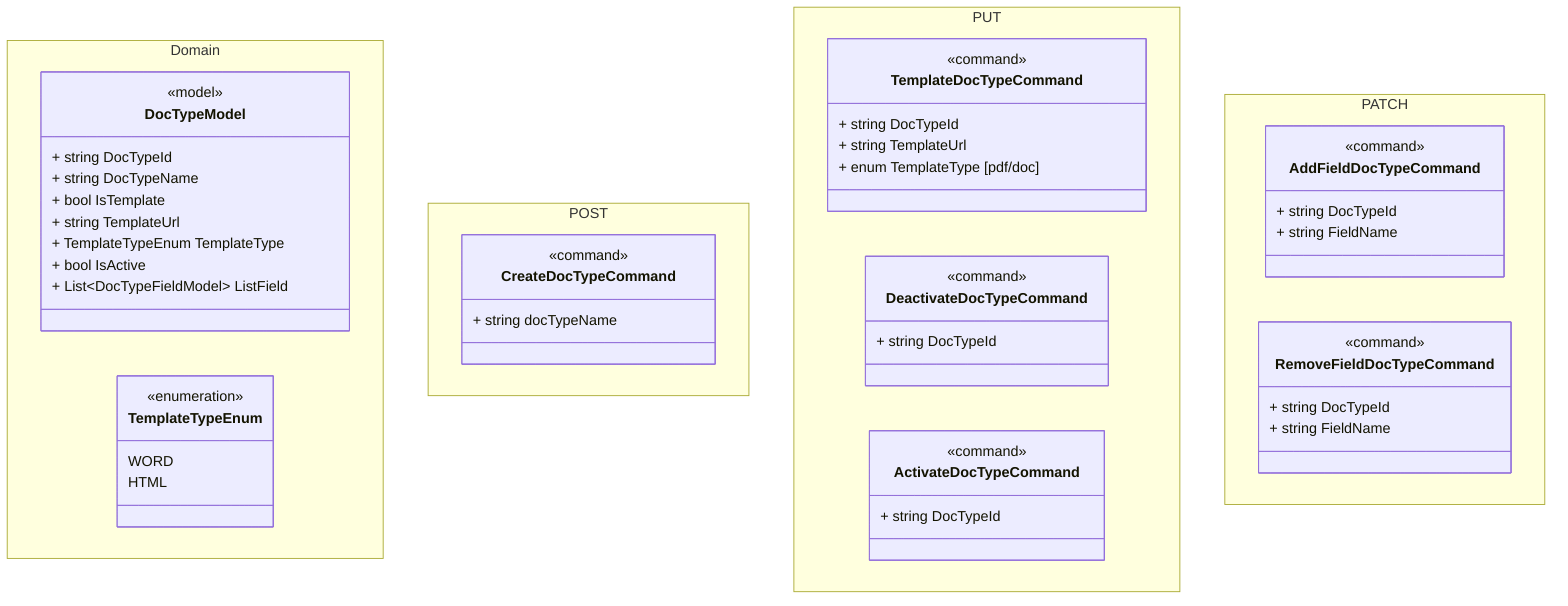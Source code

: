 classDiagram
	namespace Domain {
		class DocTypeModel{
			<<model>>
			+ string DocTypeId
			+ string DocTypeName
			+ bool IsTemplate
			+ string TemplateUrl
			+ TemplateTypeEnum TemplateType
			+ bool IsActive
			+ List~DocTypeFieldModel~ ListField
		}

		class TemplateTypeEnum{
			<<enumeration>>
			WORD
			HTML
		}
	}

	namespace POST {
		class CreateDocTypeCommand{
			<<command>>
			+ string docTypeName
		}
	}

	namespace PUT {
		class TemplateDocTypeCommand{
			<<command>>
			+ string DocTypeId
			+ string TemplateUrl
			+ enum TemplateType [pdf/doc]
		}
		class DeactivateDocTypeCommand{
			<<command>>
			+ string DocTypeId
		}
		class ActivateDocTypeCommand{
			<<command>>
			+ string DocTypeId
		}
	}

	namespace PATCH{
		class AddFieldDocTypeCommand{
			<<command>>
			+ string DocTypeId
			+ string FieldName
		}
		class RemoveFieldDocTypeCommand{
			<<command>>
			+ string DocTypeId
			+ string FieldName
		}
	}

	DocTypeModel